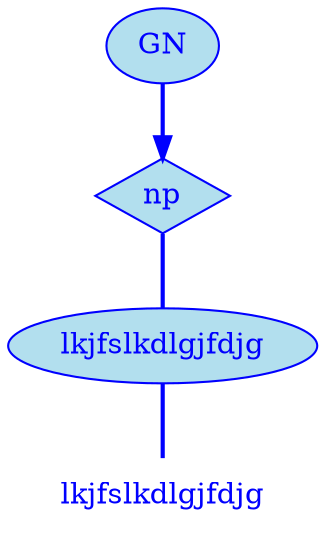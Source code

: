digraph g {
	graph [bb="0,0,144,252"];
	node [label="\N"];
	graph [_draw_="c 5 -white C 5 -white P 4 0 0 0 252 144 252 144 0 ",
		xdotversion="1.2"];
	"mc1s1_t1#token84" [label=lkjfslkdlgjfdjg, shape=plaintext, fillcolor=lightblue2, fontcolor=blue, pos="72,18", width="1.44", height="0.50", _ldraw_="F 14.000000 11 -Times-Roman c 4 -blue T 72 13 0 88 15 -lkjfslkdlgjfdjg "];
	"mc1s1_W1#wordmc1s1_t1#token" [label=lkjfslkdlgjfdjg, shape=ellipse, fillcolor=lightblue2, fontcolor=blue, pos="72,90", width="2.00", height="0.50", color=blue, style=filled, _draw_="S 6 -filled c 4 -blue C 10 -lightblue2 E 72 90 72 18 ", _ldraw_="F 14.000000 11 -Times-Roman c 4 -blue T 72 85 0 88 15 -lkjfslkdlgjfdjg "];
	"mc1s1_P13#pos" [label=np, shape=diamond, fillcolor=lightblue2, fontcolor=blue, pos="72,162", width="0.75", height="0.50", color=blue, style=filled, _draw_="S 6 -filled c 4 -blue C 10 -lightblue2 P 4 72 180 45 162 72 144 99 162 ", _ldraw_="F 14.000000 11 -Times-Roman c 4 -blue T 72 157 0 17 2 -np "];
	"mc1s1_chk0#chunk" [label=GN, fillcolor=lightblue2, fontcolor=blue, pos="72,234", width="0.75", height="0.50", color=blue, style=filled, arrowhead=doubleoctagon, _draw_="S 6 -filled c 4 -blue C 10 -lightblue2 E 72 234 27 18 ", _ldraw_="F 14.000000 11 -Times-Roman c 4 -blue T 72 229 0 22 2 -GN "];
	"mc1s1_W1#wordmc1s1_t1#token" -> "mc1s1_t1#token84" [arrowhead=none, color=blue, fontcolor=blue, style=bold, minlen=1, pos="72,72 72,61 72,47 72,36", _draw_="S 4 -bold c 4 -blue B 4 72 72 72 61 72 47 72 36 "];
	"mc1s1_P13#pos" -> "mc1s1_W1#wordmc1s1_t1#token" [arrowhead=none, color=blue, fontcolor=blue, style=bold, minlen=1, pos="72,144 72,133 72,119 72,108", _draw_="S 4 -bold c 4 -blue B 4 72 144 72 133 72 119 72 108 "];
	"mc1s1_chk0#chunk" -> "mc1s1_P13#pos" [color=blue, fontcolor=blue, style=bold, minlen=1, pos="e,72,180 72,216 72,208 72,199 72,190", shape=normal, _draw_="S 4 -bold c 4 -blue B 4 72 216 72 208 72 199 72 190 ", _hdraw_="S 5 -solid S 15 -setlinewidth(1) c 4 -blue C 4 -blue P 3 76 190 72 180 69 190 "];
}

